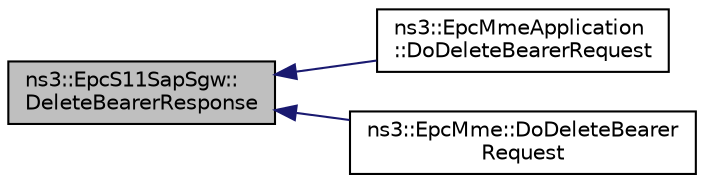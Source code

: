 digraph "ns3::EpcS11SapSgw::DeleteBearerResponse"
{
  edge [fontname="Helvetica",fontsize="10",labelfontname="Helvetica",labelfontsize="10"];
  node [fontname="Helvetica",fontsize="10",shape=record];
  rankdir="LR";
  Node1 [label="ns3::EpcS11SapSgw::\lDeleteBearerResponse",height=0.2,width=0.4,color="black", fillcolor="grey75", style="filled", fontcolor="black"];
  Node1 -> Node2 [dir="back",color="midnightblue",fontsize="10",style="solid"];
  Node2 [label="ns3::EpcMmeApplication\l::DoDeleteBearerRequest",height=0.2,width=0.4,color="black", fillcolor="white", style="filled",URL="$d3/dac/classns3_1_1EpcMmeApplication.html#ab6e174a5b089febcf43e53bace051d41"];
  Node1 -> Node3 [dir="back",color="midnightblue",fontsize="10",style="solid"];
  Node3 [label="ns3::EpcMme::DoDeleteBearer\lRequest",height=0.2,width=0.4,color="black", fillcolor="white", style="filled",URL="$dc/d2d/classns3_1_1EpcMme.html#ae2d4e0ec43a0f8b1c2a0d148194df018"];
}

